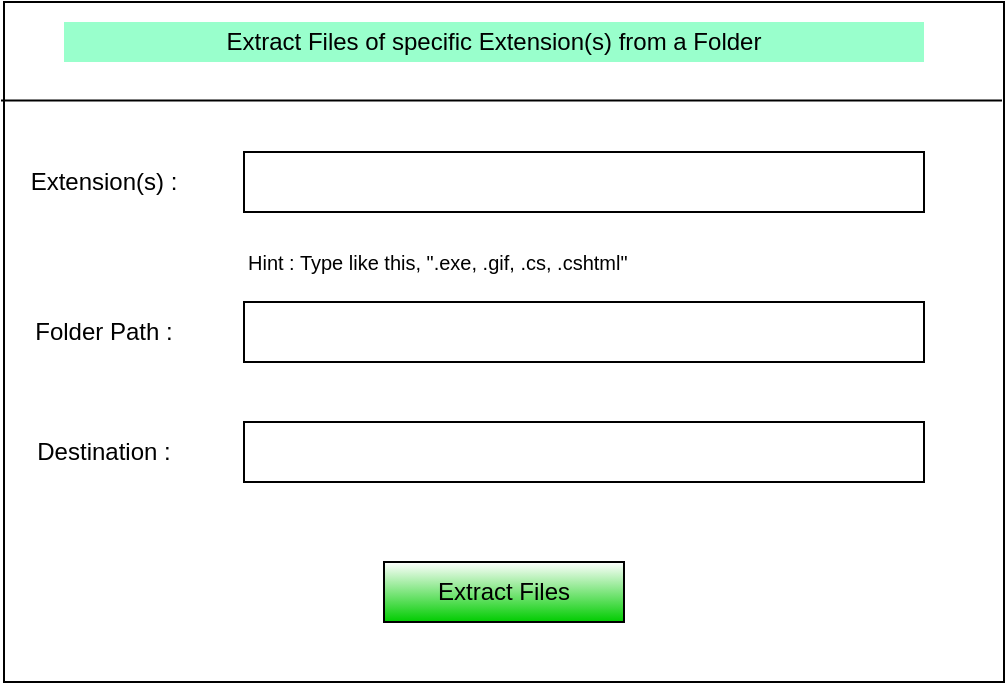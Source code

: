 <mxfile version="14.4.8" type="device"><diagram id="gACfEjMwP2CXDEHH0j6n" name="Page-1"><mxGraphModel dx="1038" dy="548" grid="1" gridSize="10" guides="1" tooltips="1" connect="1" arrows="1" fold="1" page="1" pageScale="1" pageWidth="827" pageHeight="1169" math="0" shadow="0"><root><mxCell id="0"/><mxCell id="1" parent="0"/><mxCell id="RncQlW9kpn9eIUvCvtt0-1" value="" style="rounded=0;whiteSpace=wrap;html=1;" vertex="1" parent="1"><mxGeometry x="150" y="100" width="500" height="340" as="geometry"/></mxCell><mxCell id="RncQlW9kpn9eIUvCvtt0-2" value="Extension(s) :" style="text;html=1;strokeColor=none;fillColor=none;align=center;verticalAlign=middle;whiteSpace=wrap;rounded=0;" vertex="1" parent="1"><mxGeometry x="160" y="180" width="80" height="20" as="geometry"/></mxCell><mxCell id="RncQlW9kpn9eIUvCvtt0-4" value="" style="rounded=0;whiteSpace=wrap;html=1;" vertex="1" parent="1"><mxGeometry x="270" y="175" width="340" height="30" as="geometry"/></mxCell><mxCell id="RncQlW9kpn9eIUvCvtt0-5" value="Extract Files of specific Extension(s) from a Folder" style="text;html=1;strokeColor=none;align=center;verticalAlign=middle;whiteSpace=wrap;rounded=0;fillColor=#99FFCC;" vertex="1" parent="1"><mxGeometry x="180" y="110" width="430" height="20" as="geometry"/></mxCell><mxCell id="RncQlW9kpn9eIUvCvtt0-7" value="" style="rounded=0;whiteSpace=wrap;html=1;" vertex="1" parent="1"><mxGeometry x="270" y="250" width="340" height="30" as="geometry"/></mxCell><mxCell id="RncQlW9kpn9eIUvCvtt0-8" value="Folder Path :" style="text;html=1;strokeColor=none;fillColor=none;align=center;verticalAlign=middle;whiteSpace=wrap;rounded=0;" vertex="1" parent="1"><mxGeometry x="160" y="255" width="80" height="20" as="geometry"/></mxCell><mxCell id="RncQlW9kpn9eIUvCvtt0-9" value="Extract Files" style="rounded=0;whiteSpace=wrap;html=1;gradientColor=#00CC00;" vertex="1" parent="1"><mxGeometry x="340" y="380" width="120" height="30" as="geometry"/></mxCell><mxCell id="RncQlW9kpn9eIUvCvtt0-10" value="" style="rounded=0;whiteSpace=wrap;html=1;" vertex="1" parent="1"><mxGeometry x="270" y="310" width="340" height="30" as="geometry"/></mxCell><mxCell id="RncQlW9kpn9eIUvCvtt0-11" value="Destination :" style="text;html=1;strokeColor=none;fillColor=none;align=center;verticalAlign=middle;whiteSpace=wrap;rounded=0;" vertex="1" parent="1"><mxGeometry x="160" y="315" width="80" height="20" as="geometry"/></mxCell><mxCell id="RncQlW9kpn9eIUvCvtt0-13" value="" style="endArrow=none;html=1;exitX=-0.003;exitY=0.145;exitDx=0;exitDy=0;exitPerimeter=0;entryX=0.998;entryY=0.145;entryDx=0;entryDy=0;entryPerimeter=0;" edge="1" parent="1" source="RncQlW9kpn9eIUvCvtt0-1" target="RncQlW9kpn9eIUvCvtt0-1"><mxGeometry width="50" height="50" relative="1" as="geometry"><mxPoint x="60" y="180" as="sourcePoint"/><mxPoint x="120" y="220" as="targetPoint"/></mxGeometry></mxCell><mxCell id="RncQlW9kpn9eIUvCvtt0-14" value="&lt;font style=&quot;font-size: 10px&quot;&gt;Hint : Type like this, &quot;.exe, .gif, .cs, .cshtml&quot;&amp;nbsp;&lt;/font&gt;" style="text;html=1;strokeColor=none;fillColor=none;align=left;verticalAlign=middle;whiteSpace=wrap;rounded=0;" vertex="1" parent="1"><mxGeometry x="270" y="220" width="340" height="20" as="geometry"/></mxCell></root></mxGraphModel></diagram></mxfile>